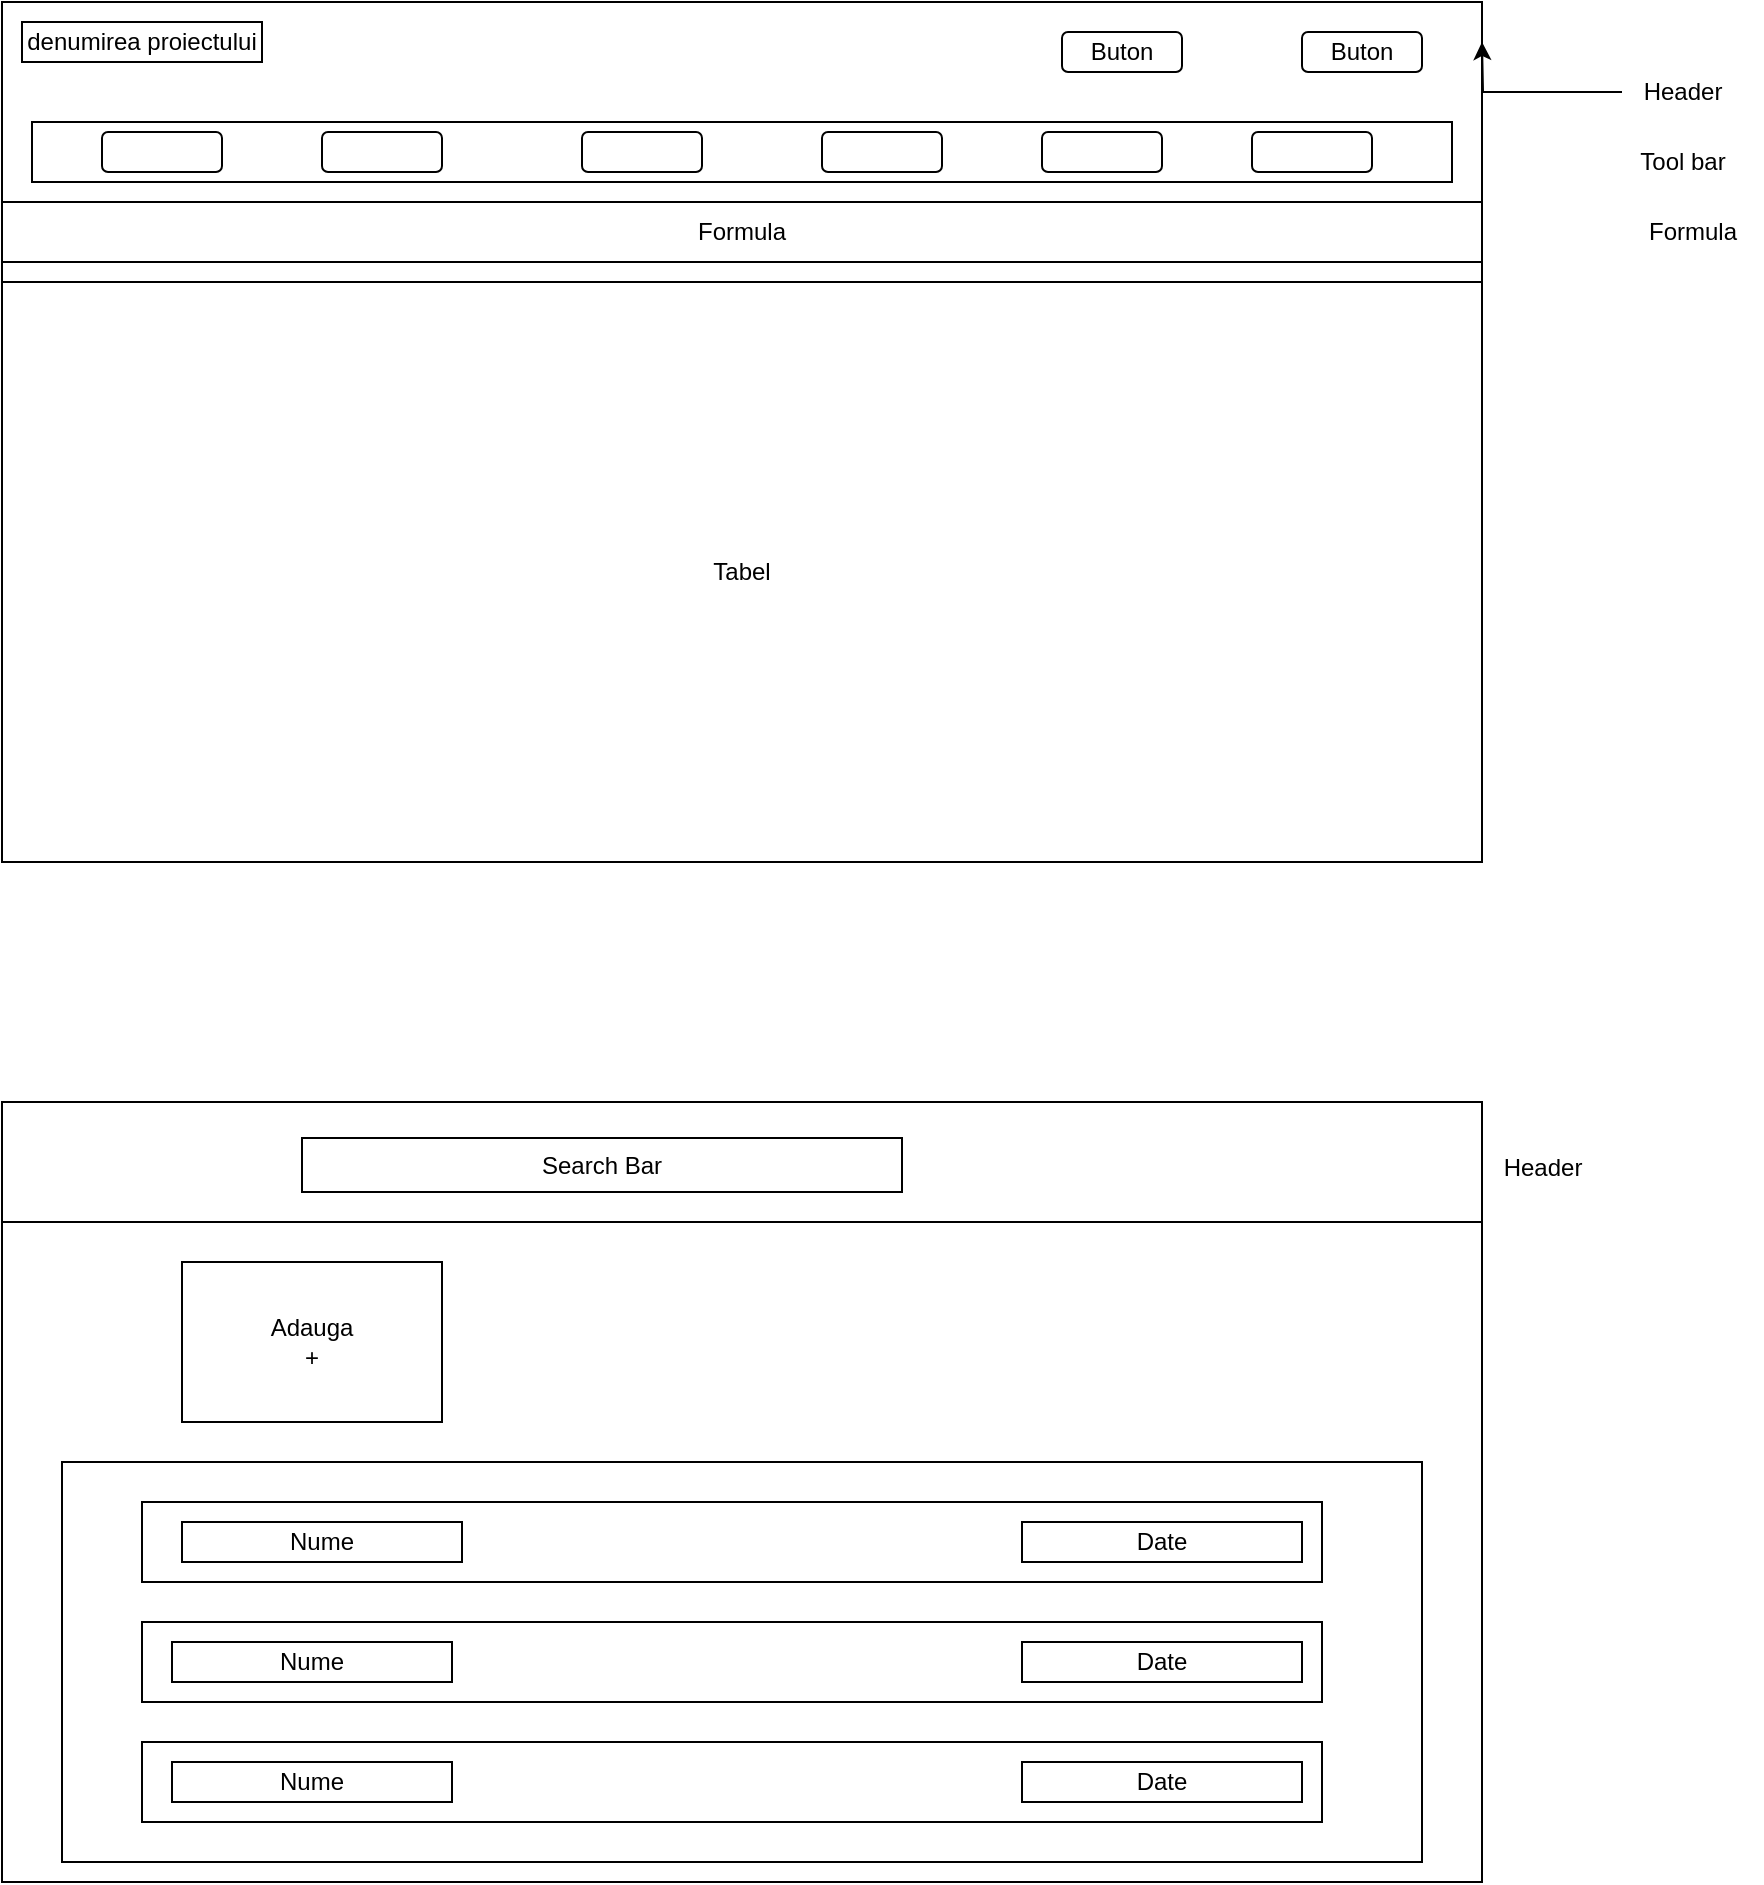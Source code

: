 <mxfile version="22.1.7" type="device">
  <diagram name="Страница — 1" id="8bchYoZdtvCnWICAY3QF">
    <mxGraphModel dx="953" dy="519" grid="1" gridSize="10" guides="1" tooltips="1" connect="1" arrows="1" fold="1" page="1" pageScale="1" pageWidth="827" pageHeight="1169" math="0" shadow="0">
      <root>
        <mxCell id="0" />
        <mxCell id="1" parent="0" />
        <mxCell id="O8IqtPjeCMZgJ3axGt6c-3" style="edgeStyle=orthogonalEdgeStyle;rounded=0;orthogonalLoop=1;jettySize=auto;html=1;exitX=0.5;exitY=1;exitDx=0;exitDy=0;" edge="1" parent="1" source="O8IqtPjeCMZgJ3axGt6c-1">
          <mxGeometry relative="1" as="geometry">
            <mxPoint x="440" y="450" as="targetPoint" />
            <Array as="points">
              <mxPoint x="400" y="550" />
              <mxPoint x="441" y="550" />
            </Array>
          </mxGeometry>
        </mxCell>
        <mxCell id="O8IqtPjeCMZgJ3axGt6c-1" value="" style="rounded=0;whiteSpace=wrap;html=1;" vertex="1" parent="1">
          <mxGeometry x="40" y="130" width="740" height="430" as="geometry" />
        </mxCell>
        <mxCell id="O8IqtPjeCMZgJ3axGt6c-29" value="" style="edgeStyle=orthogonalEdgeStyle;rounded=0;orthogonalLoop=1;jettySize=auto;html=1;" edge="1" parent="1" source="O8IqtPjeCMZgJ3axGt6c-4">
          <mxGeometry relative="1" as="geometry">
            <mxPoint x="780" y="150" as="targetPoint" />
          </mxGeometry>
        </mxCell>
        <mxCell id="O8IqtPjeCMZgJ3axGt6c-4" value="Header" style="text;html=1;align=center;verticalAlign=middle;resizable=0;points=[];autosize=1;strokeColor=none;fillColor=none;" vertex="1" parent="1">
          <mxGeometry x="850" y="160" width="60" height="30" as="geometry" />
        </mxCell>
        <mxCell id="O8IqtPjeCMZgJ3axGt6c-5" value="denumirea proiectului" style="rounded=0;whiteSpace=wrap;html=1;" vertex="1" parent="1">
          <mxGeometry x="50" y="140" width="120" height="20" as="geometry" />
        </mxCell>
        <mxCell id="O8IqtPjeCMZgJ3axGt6c-9" value="" style="rounded=0;whiteSpace=wrap;html=1;" vertex="1" parent="1">
          <mxGeometry x="55" y="190" width="710" height="30" as="geometry" />
        </mxCell>
        <mxCell id="O8IqtPjeCMZgJ3axGt6c-10" value="" style="rounded=1;whiteSpace=wrap;html=1;" vertex="1" parent="1">
          <mxGeometry x="90" y="195" width="60" height="20" as="geometry" />
        </mxCell>
        <mxCell id="O8IqtPjeCMZgJ3axGt6c-11" value="" style="rounded=1;whiteSpace=wrap;html=1;" vertex="1" parent="1">
          <mxGeometry x="200" y="195" width="60" height="20" as="geometry" />
        </mxCell>
        <mxCell id="O8IqtPjeCMZgJ3axGt6c-12" value="" style="rounded=1;whiteSpace=wrap;html=1;" vertex="1" parent="1">
          <mxGeometry x="330" y="195" width="60" height="20" as="geometry" />
        </mxCell>
        <mxCell id="O8IqtPjeCMZgJ3axGt6c-13" value="" style="rounded=1;whiteSpace=wrap;html=1;" vertex="1" parent="1">
          <mxGeometry x="450" y="195" width="60" height="20" as="geometry" />
        </mxCell>
        <mxCell id="O8IqtPjeCMZgJ3axGt6c-14" value="" style="rounded=1;whiteSpace=wrap;html=1;" vertex="1" parent="1">
          <mxGeometry x="560" y="195" width="60" height="20" as="geometry" />
        </mxCell>
        <mxCell id="O8IqtPjeCMZgJ3axGt6c-15" value="" style="rounded=1;whiteSpace=wrap;html=1;" vertex="1" parent="1">
          <mxGeometry x="665" y="195" width="60" height="20" as="geometry" />
        </mxCell>
        <mxCell id="O8IqtPjeCMZgJ3axGt6c-16" value="Buton" style="rounded=1;whiteSpace=wrap;html=1;" vertex="1" parent="1">
          <mxGeometry x="570" y="145" width="60" height="20" as="geometry" />
        </mxCell>
        <mxCell id="O8IqtPjeCMZgJ3axGt6c-17" value="Buton" style="rounded=1;whiteSpace=wrap;html=1;" vertex="1" parent="1">
          <mxGeometry x="690" y="145" width="60" height="20" as="geometry" />
        </mxCell>
        <mxCell id="O8IqtPjeCMZgJ3axGt6c-18" value="Formula" style="rounded=0;whiteSpace=wrap;html=1;" vertex="1" parent="1">
          <mxGeometry x="40" y="230" width="740" height="30" as="geometry" />
        </mxCell>
        <mxCell id="O8IqtPjeCMZgJ3axGt6c-19" value="Tool bar" style="text;html=1;align=center;verticalAlign=middle;resizable=0;points=[];autosize=1;strokeColor=none;fillColor=none;" vertex="1" parent="1">
          <mxGeometry x="845" y="195" width="70" height="30" as="geometry" />
        </mxCell>
        <mxCell id="O8IqtPjeCMZgJ3axGt6c-20" value="Formula" style="text;html=1;align=center;verticalAlign=middle;resizable=0;points=[];autosize=1;strokeColor=none;fillColor=none;" vertex="1" parent="1">
          <mxGeometry x="850" y="230" width="70" height="30" as="geometry" />
        </mxCell>
        <mxCell id="O8IqtPjeCMZgJ3axGt6c-22" value="Tabel" style="rounded=0;whiteSpace=wrap;html=1;" vertex="1" parent="1">
          <mxGeometry x="40" y="270" width="740" height="290" as="geometry" />
        </mxCell>
        <mxCell id="O8IqtPjeCMZgJ3axGt6c-23" value="" style="rounded=0;whiteSpace=wrap;html=1;" vertex="1" parent="1">
          <mxGeometry x="40" y="680" width="740" height="390" as="geometry" />
        </mxCell>
        <mxCell id="O8IqtPjeCMZgJ3axGt6c-25" value="" style="rounded=0;whiteSpace=wrap;html=1;" vertex="1" parent="1">
          <mxGeometry x="40" y="680" width="740" height="60" as="geometry" />
        </mxCell>
        <mxCell id="O8IqtPjeCMZgJ3axGt6c-26" value="Header" style="text;html=1;align=center;verticalAlign=middle;resizable=0;points=[];autosize=1;strokeColor=none;fillColor=none;" vertex="1" parent="1">
          <mxGeometry x="780" y="698" width="60" height="30" as="geometry" />
        </mxCell>
        <mxCell id="O8IqtPjeCMZgJ3axGt6c-27" value="Search Bar" style="rounded=0;whiteSpace=wrap;html=1;" vertex="1" parent="1">
          <mxGeometry x="190" y="698" width="300" height="27" as="geometry" />
        </mxCell>
        <mxCell id="O8IqtPjeCMZgJ3axGt6c-28" value="Adauga&lt;br&gt;+" style="rounded=0;whiteSpace=wrap;html=1;" vertex="1" parent="1">
          <mxGeometry x="130" y="760" width="130" height="80" as="geometry" />
        </mxCell>
        <mxCell id="O8IqtPjeCMZgJ3axGt6c-31" value="" style="rounded=0;whiteSpace=wrap;html=1;" vertex="1" parent="1">
          <mxGeometry x="70" y="860" width="680" height="200" as="geometry" />
        </mxCell>
        <mxCell id="O8IqtPjeCMZgJ3axGt6c-32" value="" style="rounded=0;whiteSpace=wrap;html=1;" vertex="1" parent="1">
          <mxGeometry x="110" y="880" width="590" height="40" as="geometry" />
        </mxCell>
        <mxCell id="O8IqtPjeCMZgJ3axGt6c-33" value="" style="rounded=0;whiteSpace=wrap;html=1;" vertex="1" parent="1">
          <mxGeometry x="110" y="1000" width="590" height="40" as="geometry" />
        </mxCell>
        <mxCell id="O8IqtPjeCMZgJ3axGt6c-34" value="" style="rounded=0;whiteSpace=wrap;html=1;" vertex="1" parent="1">
          <mxGeometry x="110" y="940" width="590" height="40" as="geometry" />
        </mxCell>
        <mxCell id="O8IqtPjeCMZgJ3axGt6c-35" value="Date" style="rounded=0;whiteSpace=wrap;html=1;" vertex="1" parent="1">
          <mxGeometry x="550" y="890" width="140" height="20" as="geometry" />
        </mxCell>
        <mxCell id="O8IqtPjeCMZgJ3axGt6c-36" value="Date" style="rounded=0;whiteSpace=wrap;html=1;" vertex="1" parent="1">
          <mxGeometry x="550" y="1010" width="140" height="20" as="geometry" />
        </mxCell>
        <mxCell id="O8IqtPjeCMZgJ3axGt6c-37" value="Date" style="rounded=0;whiteSpace=wrap;html=1;" vertex="1" parent="1">
          <mxGeometry x="550" y="950" width="140" height="20" as="geometry" />
        </mxCell>
        <mxCell id="O8IqtPjeCMZgJ3axGt6c-39" value="Nume" style="rounded=0;whiteSpace=wrap;html=1;" vertex="1" parent="1">
          <mxGeometry x="125" y="1010" width="140" height="20" as="geometry" />
        </mxCell>
        <mxCell id="O8IqtPjeCMZgJ3axGt6c-40" value="Nume" style="rounded=0;whiteSpace=wrap;html=1;" vertex="1" parent="1">
          <mxGeometry x="125" y="950" width="140" height="20" as="geometry" />
        </mxCell>
        <mxCell id="O8IqtPjeCMZgJ3axGt6c-41" value="Nume" style="rounded=0;whiteSpace=wrap;html=1;" vertex="1" parent="1">
          <mxGeometry x="130" y="890" width="140" height="20" as="geometry" />
        </mxCell>
      </root>
    </mxGraphModel>
  </diagram>
</mxfile>
